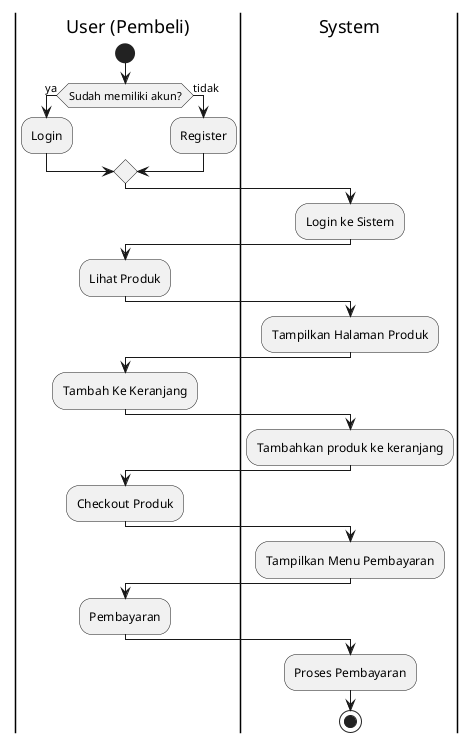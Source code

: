 @startuml

|User (Pembeli)|
start

if (Sudah memiliki akun?) then (ya)
    :Login;
else (tidak)
    :Register;
endif

|System|
:Login ke Sistem;


|User (Pembeli)|
:Lihat Produk;

|System|
:Tampilkan Halaman Produk;

|User (Pembeli)|
:Tambah Ke Keranjang;
|System|
:Tambahkan produk ke keranjang;

|User (Pembeli)|
:Checkout Produk;
|System|
:Tampilkan Menu Pembayaran;

|User (Pembeli)|
:Pembayaran;
|System|
:Proses Pembayaran;




stop


@enduml